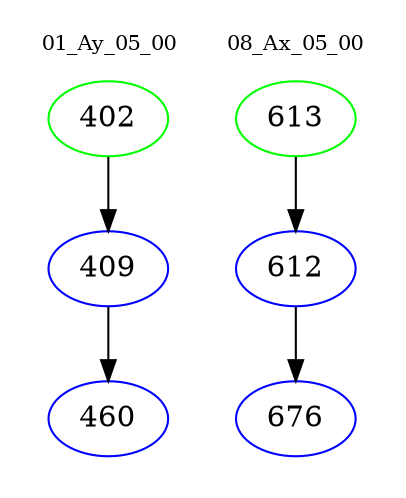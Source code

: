 digraph{
subgraph cluster_0 {
color = white
label = "01_Ay_05_00";
fontsize=10;
T0_402 [label="402", color="green"]
T0_402 -> T0_409 [color="black"]
T0_409 [label="409", color="blue"]
T0_409 -> T0_460 [color="black"]
T0_460 [label="460", color="blue"]
}
subgraph cluster_1 {
color = white
label = "08_Ax_05_00";
fontsize=10;
T1_613 [label="613", color="green"]
T1_613 -> T1_612 [color="black"]
T1_612 [label="612", color="blue"]
T1_612 -> T1_676 [color="black"]
T1_676 [label="676", color="blue"]
}
}
